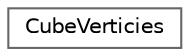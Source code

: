 digraph "Graphical Class Hierarchy"
{
 // LATEX_PDF_SIZE
  bgcolor="transparent";
  edge [fontname=Helvetica,fontsize=10,labelfontname=Helvetica,labelfontsize=10];
  node [fontname=Helvetica,fontsize=10,shape=box,height=0.2,width=0.4];
  rankdir="LR";
  Node0 [id="Node000000",label="CubeVerticies",height=0.2,width=0.4,color="grey40", fillcolor="white", style="filled",URL="$struct_cube_verticies.html",tooltip=" "];
}
